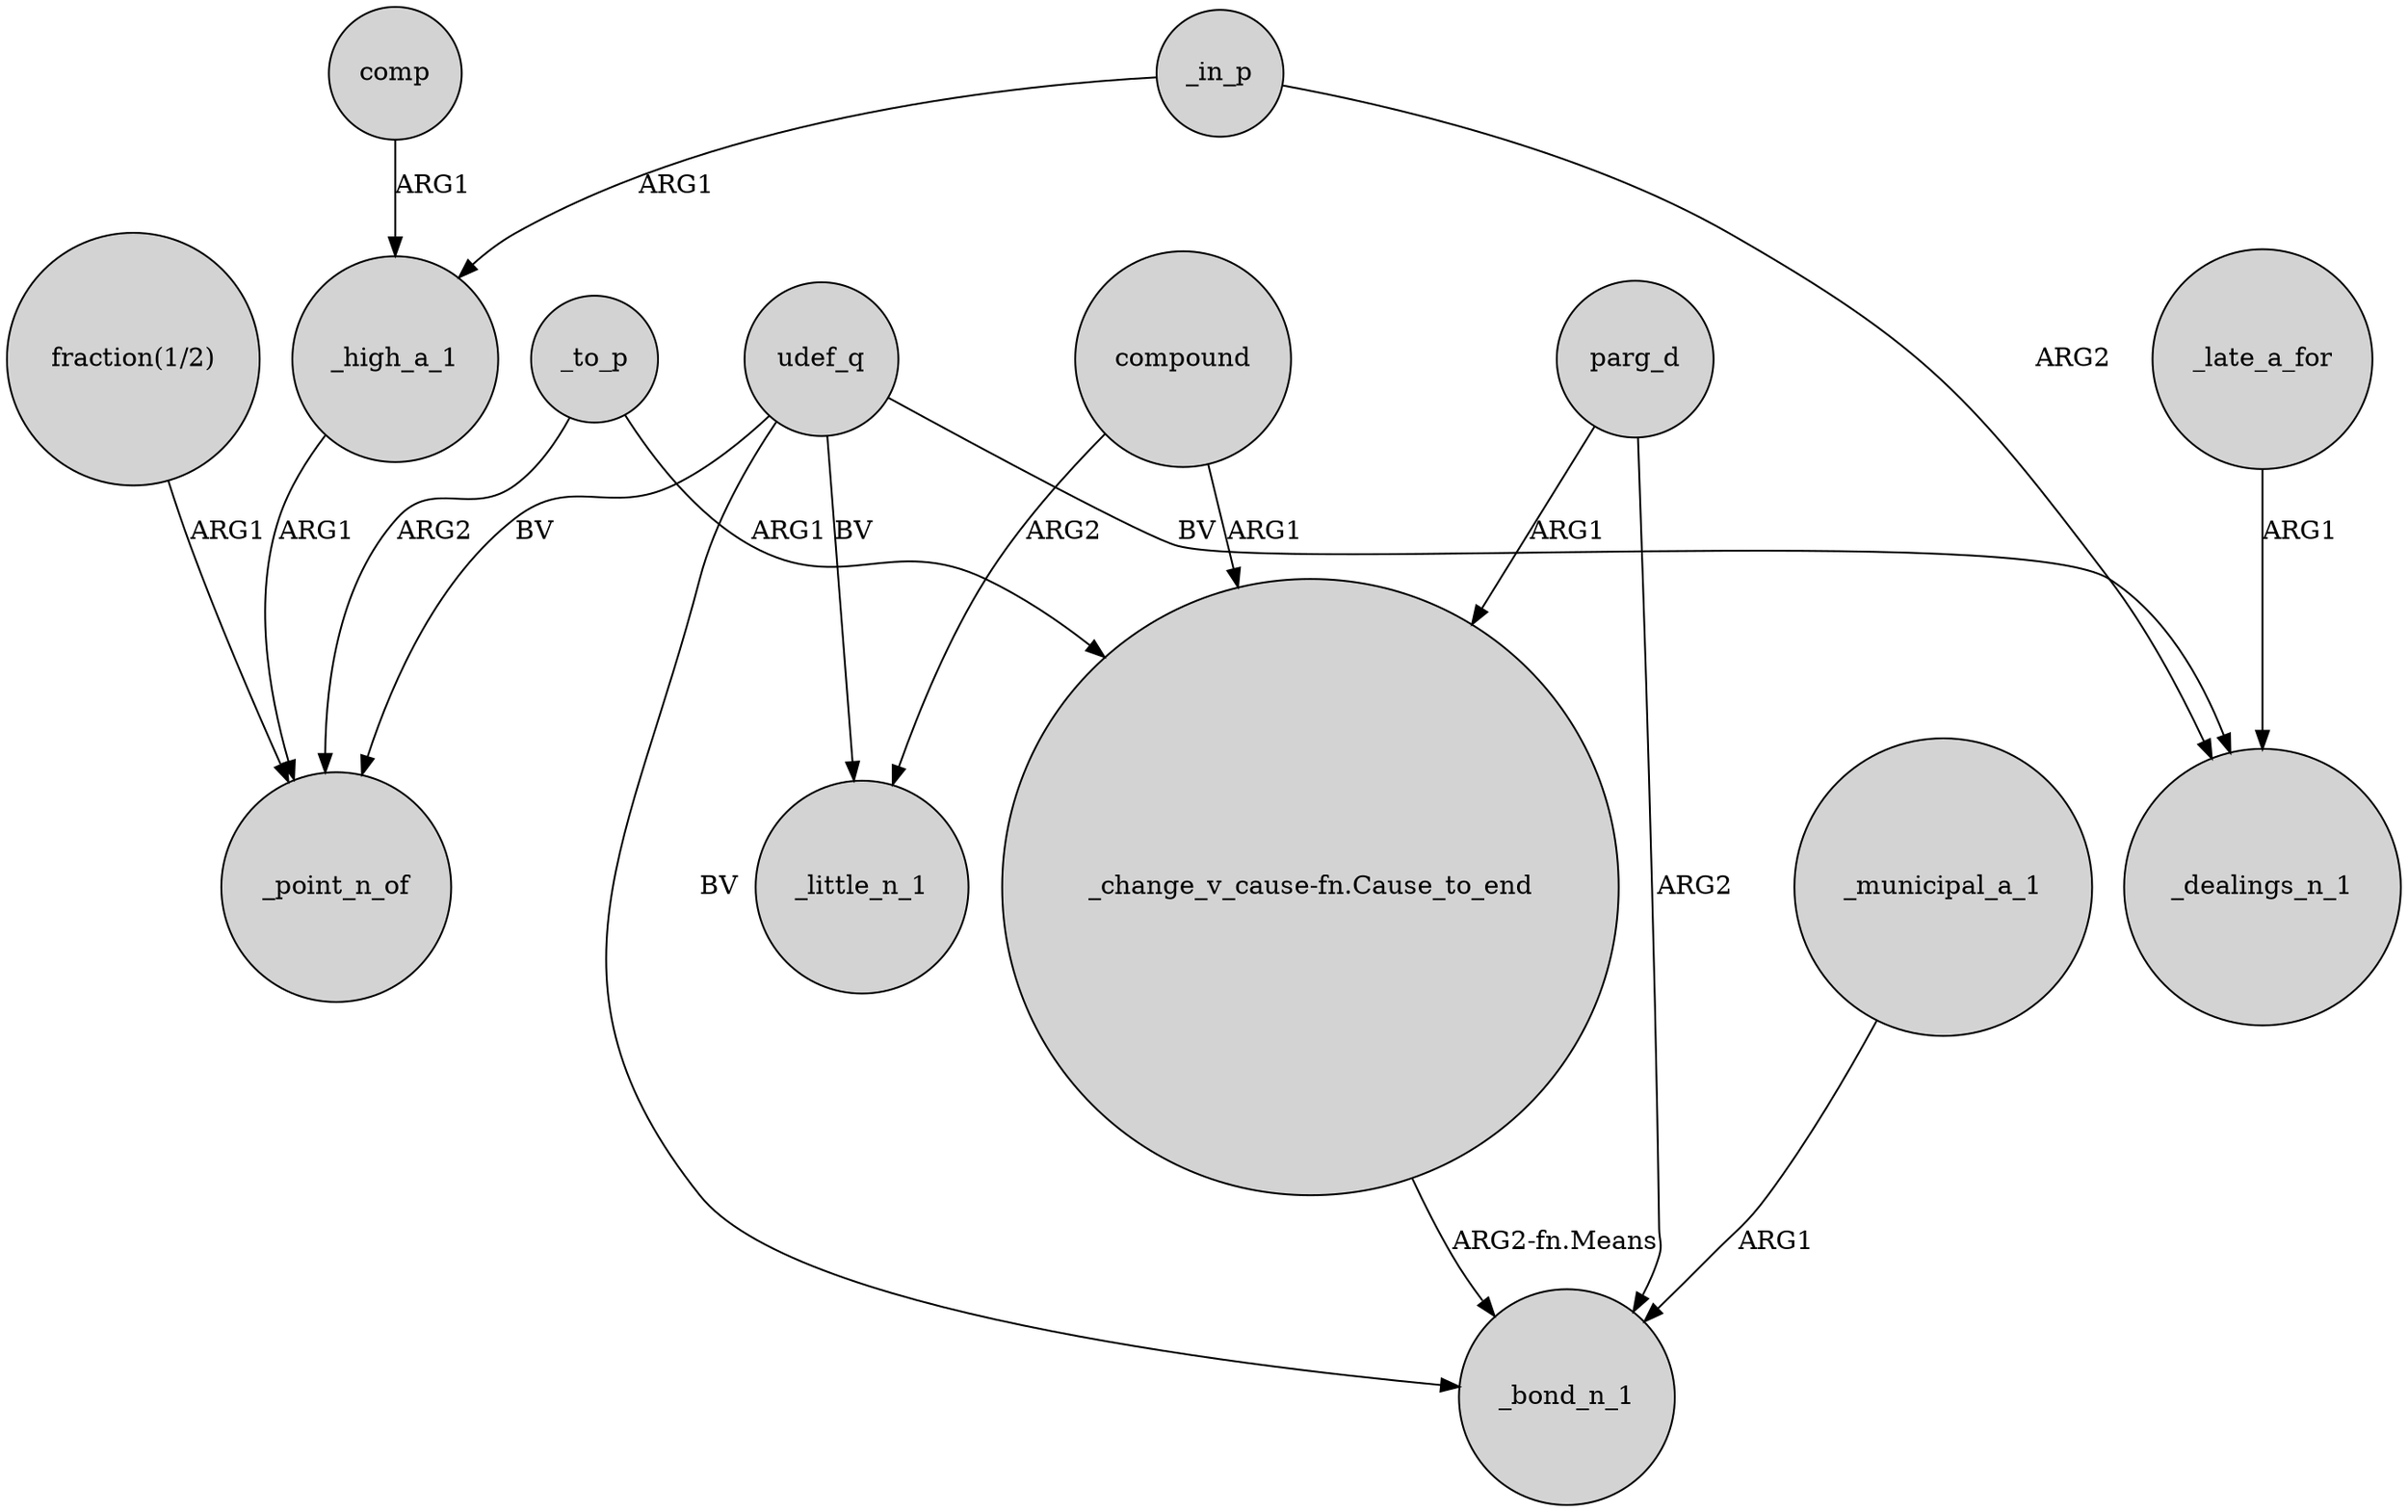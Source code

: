 digraph {
	node [shape=circle style=filled]
	_high_a_1 -> _point_n_of [label=ARG1]
	udef_q -> _little_n_1 [label=BV]
	"_change_v_cause-fn.Cause_to_end" -> _bond_n_1 [label="ARG2-fn.Means"]
	comp -> _high_a_1 [label=ARG1]
	parg_d -> _bond_n_1 [label=ARG2]
	udef_q -> _bond_n_1 [label=BV]
	_in_p -> _high_a_1 [label=ARG1]
	parg_d -> "_change_v_cause-fn.Cause_to_end" [label=ARG1]
	_late_a_for -> _dealings_n_1 [label=ARG1]
	_to_p -> _point_n_of [label=ARG2]
	compound -> _little_n_1 [label=ARG2]
	udef_q -> _point_n_of [label=BV]
	udef_q -> _dealings_n_1 [label=BV]
	compound -> "_change_v_cause-fn.Cause_to_end" [label=ARG1]
	"fraction(1/2)" -> _point_n_of [label=ARG1]
	_municipal_a_1 -> _bond_n_1 [label=ARG1]
	_to_p -> "_change_v_cause-fn.Cause_to_end" [label=ARG1]
	_in_p -> _dealings_n_1 [label=ARG2]
}

